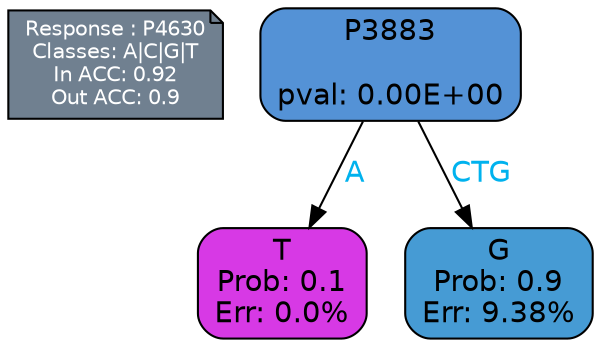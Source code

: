 digraph Tree {
node [shape=box, style="filled, rounded", color="black", fontname=helvetica] ;
graph [ranksep=equally, splines=polylines, bgcolor=transparent, dpi=600] ;
edge [fontname=helvetica] ;
LEGEND [label="Response : P4630
Classes: A|C|G|T
In ACC: 0.92
Out ACC: 0.9
",shape=note,align=left,style=filled,fillcolor="slategray",fontcolor="white",fontsize=10];1 [label="P3883

pval: 0.00E+00", fillcolor="#5492d6"] ;
2 [label="T
Prob: 0.1
Err: 0.0%", fillcolor="#d739e5"] ;
3 [label="G
Prob: 0.9
Err: 9.38%", fillcolor="#469bd4"] ;
1 -> 2 [label="A",fontcolor=deepskyblue2] ;
1 -> 3 [label="CTG",fontcolor=deepskyblue2] ;
{rank = same; 2;3;}{rank = same; LEGEND;1;}}